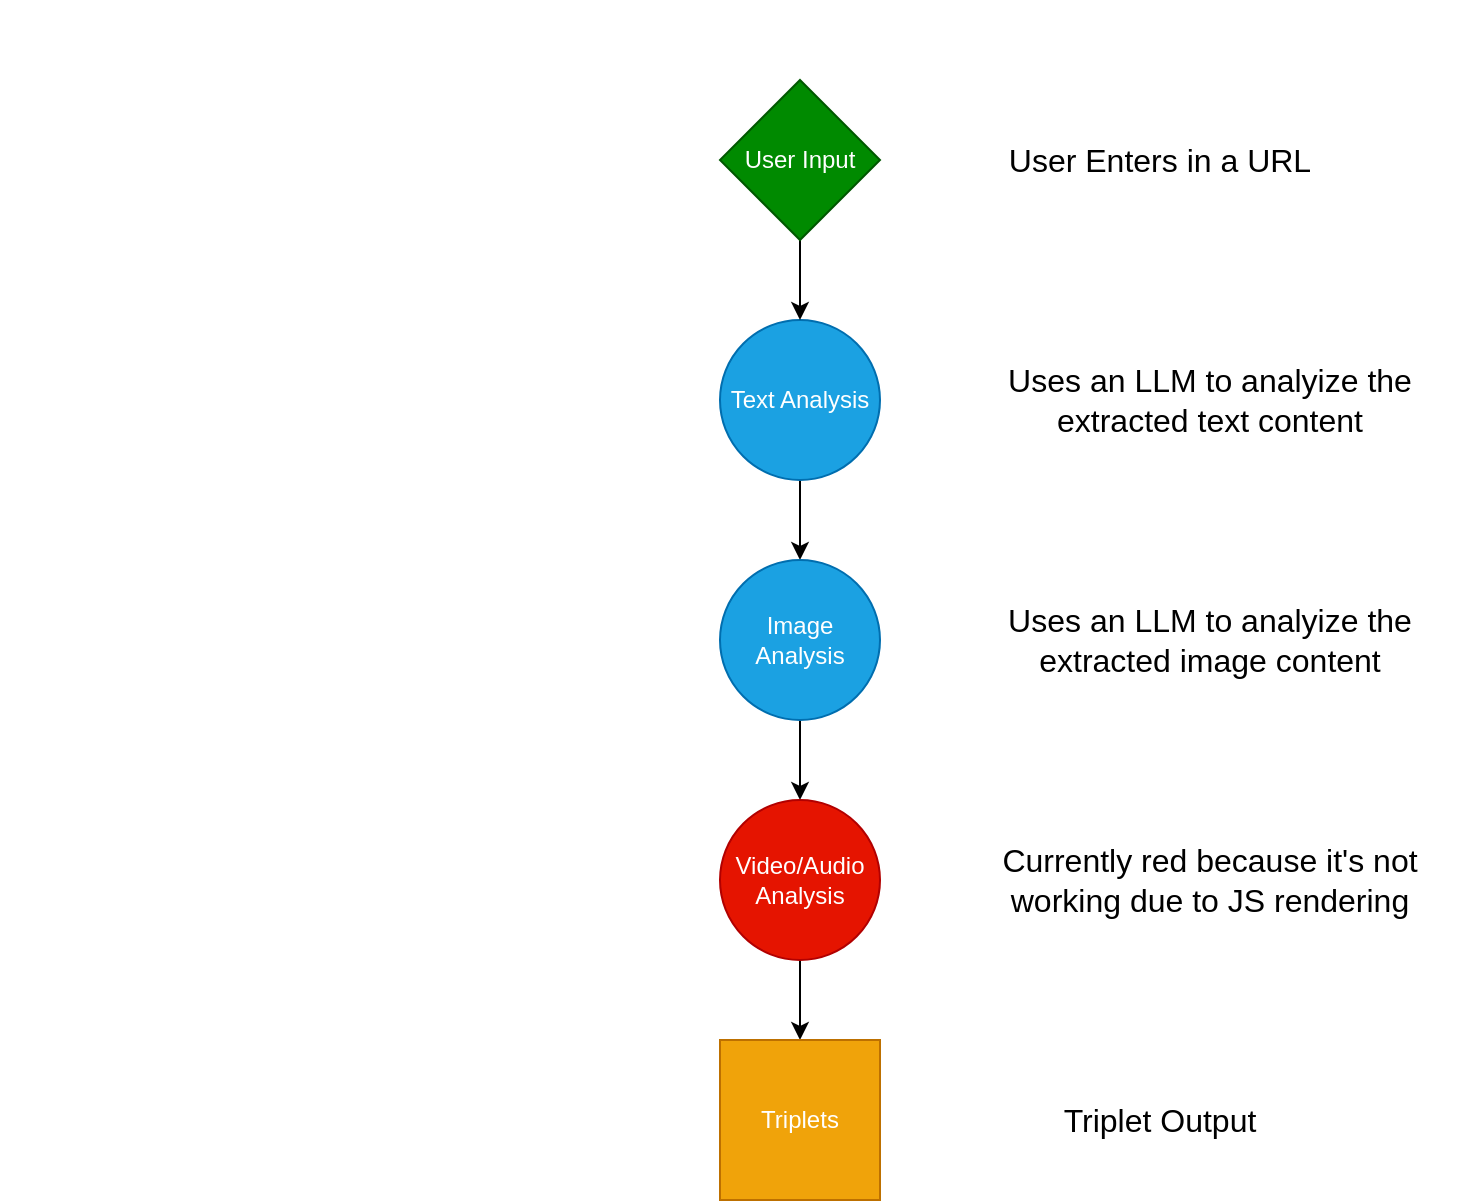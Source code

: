 <mxfile>
    <diagram id="ciyT7AN9PH06Ll4VUjZm" name="Page-1">
        <mxGraphModel dx="788" dy="816" grid="1" gridSize="10" guides="1" tooltips="1" connect="1" arrows="1" fold="1" page="1" pageScale="1" pageWidth="850" pageHeight="1100" math="0" shadow="0">
            <root>
                <mxCell id="0"/>
                <mxCell id="1" parent="0"/>
                <mxCell id="20" style="edgeStyle=none;html=1;exitX=0.5;exitY=1;exitDx=0;exitDy=0;entryX=0.5;entryY=0;entryDx=0;entryDy=0;" edge="1" parent="1" source="3" target="4">
                    <mxGeometry relative="1" as="geometry"/>
                </mxCell>
                <mxCell id="3" value="Text Analysis" style="ellipse;whiteSpace=wrap;html=1;aspect=fixed;fillColor=#1ba1e2;fontColor=#ffffff;strokeColor=#006EAF;" parent="1" vertex="1">
                    <mxGeometry x="360" y="160" width="80" height="80" as="geometry"/>
                </mxCell>
                <mxCell id="21" style="edgeStyle=none;html=1;exitX=0.5;exitY=1;exitDx=0;exitDy=0;entryX=0.5;entryY=0;entryDx=0;entryDy=0;" edge="1" parent="1" source="4" target="5">
                    <mxGeometry relative="1" as="geometry"/>
                </mxCell>
                <mxCell id="4" value="Image Analysis" style="ellipse;whiteSpace=wrap;html=1;aspect=fixed;fillColor=#1ba1e2;fontColor=#ffffff;strokeColor=#006EAF;" parent="1" vertex="1">
                    <mxGeometry x="360" y="280" width="80" height="80" as="geometry"/>
                </mxCell>
                <mxCell id="22" style="edgeStyle=none;html=1;exitX=0.5;exitY=1;exitDx=0;exitDy=0;entryX=0.5;entryY=0;entryDx=0;entryDy=0;" edge="1" parent="1" source="5" target="13">
                    <mxGeometry relative="1" as="geometry"/>
                </mxCell>
                <mxCell id="5" value="Video/Audio Analysis" style="ellipse;whiteSpace=wrap;html=1;aspect=fixed;fillColor=#e51400;fontColor=#ffffff;strokeColor=#B20000;" parent="1" vertex="1">
                    <mxGeometry x="360" y="400" width="80" height="80" as="geometry"/>
                </mxCell>
                <mxCell id="13" value="Triplets" style="whiteSpace=wrap;html=1;aspect=fixed;fillColor=#f0a30a;fontColor=#FFFFFF;strokeColor=#BD7000;" parent="1" vertex="1">
                    <mxGeometry x="360" y="520" width="80" height="80" as="geometry"/>
                </mxCell>
                <mxCell id="19" style="edgeStyle=none;html=1;exitX=0.5;exitY=1;exitDx=0;exitDy=0;entryX=0.5;entryY=0;entryDx=0;entryDy=0;" edge="1" parent="1" source="14" target="3">
                    <mxGeometry relative="1" as="geometry"/>
                </mxCell>
                <mxCell id="14" value="User Input" style="rhombus;whiteSpace=wrap;html=1;fillColor=#008a00;fontColor=#ffffff;strokeColor=#005700;" parent="1" vertex="1">
                    <mxGeometry x="360" y="40" width="80" height="80" as="geometry"/>
                </mxCell>
                <mxCell id="18" value="&lt;h1 style=&quot;&quot;&gt;&lt;font style=&quot;font-size: 16px;&quot;&gt;Agent Workflow&lt;/font&gt;&lt;/h1&gt;&lt;p style=&quot;font-size: 15px;&quot;&gt;This is our current multi-agent workflow using LangGraph. The user first enters a URL to an IoT device, which our web scraper then uses to extract content from the website. Each unique piece of content is sent to an LLM for analysis. By chaining the LLMs in this way, each LLM can utilize data generated by the previous one, allowing it to produce a response based on both the new scraped data and previous insights. This approach ultimately enables us to extract and generate as many triplets and entities as possible.&lt;br&gt;&lt;/p&gt;" style="text;html=1;strokeColor=none;fillColor=none;spacing=5;spacingTop=-20;whiteSpace=wrap;overflow=hidden;rounded=0;fontColor=#FFFFFF;" parent="1" vertex="1">
                    <mxGeometry y="10" width="330" height="270" as="geometry"/>
                </mxCell>
                <mxCell id="23" value="User Enters in a URL" style="text;html=1;strokeColor=none;fillColor=none;align=center;verticalAlign=middle;whiteSpace=wrap;rounded=0;fontSize=16;" vertex="1" parent="1">
                    <mxGeometry x="480" y="65" width="200" height="30" as="geometry"/>
                </mxCell>
                <mxCell id="24" value="Uses an LLM to analyize the extracted text content" style="text;html=1;strokeColor=none;fillColor=none;align=center;verticalAlign=middle;whiteSpace=wrap;rounded=0;fontSize=16;" vertex="1" parent="1">
                    <mxGeometry x="480" y="185" width="250" height="30" as="geometry"/>
                </mxCell>
                <mxCell id="25" value="Uses an LLM to analyize the extracted image content" style="text;html=1;strokeColor=none;fillColor=none;align=center;verticalAlign=middle;whiteSpace=wrap;rounded=0;fontSize=16;" vertex="1" parent="1">
                    <mxGeometry x="480" y="305" width="250" height="30" as="geometry"/>
                </mxCell>
                <mxCell id="26" value="Currently red because it's not working due to JS rendering" style="text;html=1;strokeColor=none;fillColor=none;align=center;verticalAlign=middle;whiteSpace=wrap;rounded=0;fontSize=16;" vertex="1" parent="1">
                    <mxGeometry x="480" y="425" width="250" height="30" as="geometry"/>
                </mxCell>
                <mxCell id="27" value="Triplet Output" style="text;html=1;strokeColor=none;fillColor=none;align=center;verticalAlign=middle;whiteSpace=wrap;rounded=0;fontSize=16;" vertex="1" parent="1">
                    <mxGeometry x="480" y="545" width="200" height="30" as="geometry"/>
                </mxCell>
            </root>
        </mxGraphModel>
    </diagram>
</mxfile>
